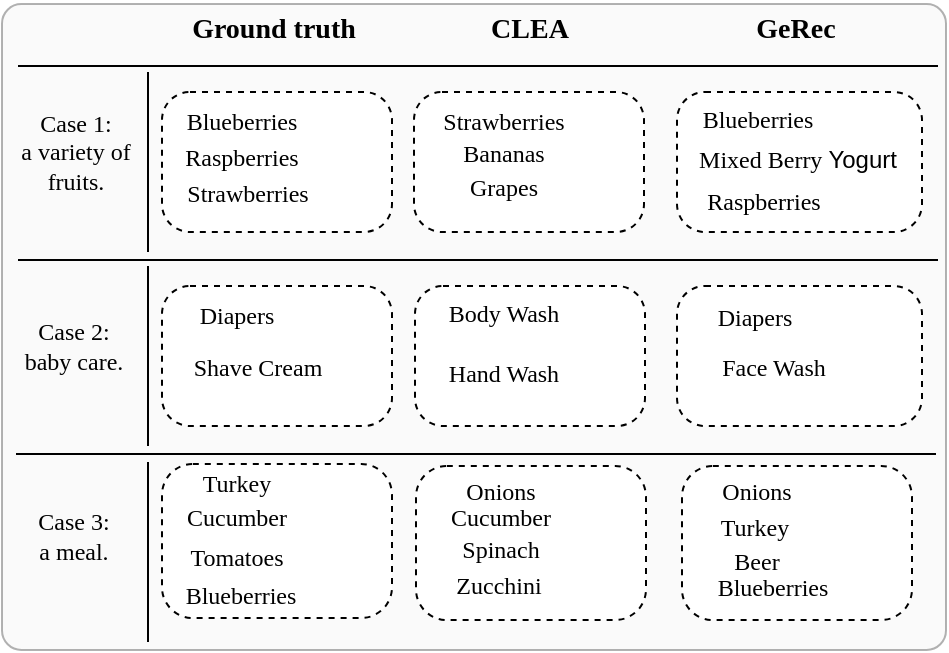<mxfile version="20.8.20" type="github">
  <diagram name="第 1 页" id="uoebSKNVaRH9ee-uVrY1">
    <mxGraphModel dx="1050" dy="493" grid="1" gridSize="10" guides="1" tooltips="1" connect="1" arrows="1" fold="1" page="1" pageScale="1" pageWidth="480" pageHeight="330" math="0" shadow="0">
      <root>
        <mxCell id="0" />
        <mxCell id="1" parent="0" />
        <mxCell id="llsBucWkbsvnYULdrbN6-1" value="" style="rounded=1;whiteSpace=wrap;html=1;arcSize=3;fillColor=#f5f5f5;strokeColor=#666666;opacity=50;fontColor=#333333;" parent="1" vertex="1">
          <mxGeometry x="3" y="3" width="472" height="323" as="geometry" />
        </mxCell>
        <mxCell id="llsBucWkbsvnYULdrbN6-23" value="&lt;font style=&quot;font-size: 14px;&quot; face=&quot;Comic Sans MS&quot;&gt;&lt;b&gt;Ground truth&lt;/b&gt;&lt;/font&gt;" style="text;strokeColor=none;align=center;fillColor=none;html=1;verticalAlign=middle;whiteSpace=wrap;rounded=0;" parent="1" vertex="1">
          <mxGeometry x="92" y="1" width="94" height="30" as="geometry" />
        </mxCell>
        <mxCell id="llsBucWkbsvnYULdrbN6-24" value="&lt;font style=&quot;font-size: 14px;&quot; face=&quot;Comic Sans MS&quot;&gt;&lt;b&gt;CLEA&lt;/b&gt;&lt;/font&gt;" style="text;strokeColor=none;align=center;fillColor=none;html=1;verticalAlign=middle;whiteSpace=wrap;rounded=0;" parent="1" vertex="1">
          <mxGeometry x="227" y="1" width="80" height="30" as="geometry" />
        </mxCell>
        <mxCell id="llsBucWkbsvnYULdrbN6-25" value="&lt;font style=&quot;font-size: 14px;&quot; face=&quot;Comic Sans MS&quot;&gt;&lt;b&gt;GeRec&lt;/b&gt;&lt;/font&gt;" style="text;strokeColor=none;align=center;fillColor=none;html=1;verticalAlign=middle;whiteSpace=wrap;rounded=0;" parent="1" vertex="1">
          <mxGeometry x="360" y="1" width="80" height="30" as="geometry" />
        </mxCell>
        <mxCell id="llsBucWkbsvnYULdrbN6-27" value="" style="endArrow=none;html=1;rounded=0;fontFamily=Comic Sans MS;" parent="1" edge="1">
          <mxGeometry width="50" height="50" relative="1" as="geometry">
            <mxPoint x="11" y="34" as="sourcePoint" />
            <mxPoint x="471" y="34" as="targetPoint" />
          </mxGeometry>
        </mxCell>
        <mxCell id="llsBucWkbsvnYULdrbN6-28" value="" style="endArrow=none;html=1;rounded=0;fontFamily=Comic Sans MS;" parent="1" edge="1">
          <mxGeometry width="50" height="50" relative="1" as="geometry">
            <mxPoint x="11" y="131" as="sourcePoint" />
            <mxPoint x="471" y="131" as="targetPoint" />
          </mxGeometry>
        </mxCell>
        <mxCell id="llsBucWkbsvnYULdrbN6-29" value="&lt;font face=&quot;Comic Sans MS&quot;&gt;Case 1:&lt;br&gt;a variety of&lt;br&gt;fruits.&lt;br&gt;&lt;/font&gt;" style="text;strokeColor=none;align=center;fillColor=none;html=1;verticalAlign=middle;whiteSpace=wrap;rounded=0;" parent="1" vertex="1">
          <mxGeometry x="6" y="44" width="68" height="66" as="geometry" />
        </mxCell>
        <mxCell id="llsBucWkbsvnYULdrbN6-31" value="" style="endArrow=none;html=1;rounded=0;fontFamily=Comic Sans MS;" parent="1" edge="1">
          <mxGeometry width="50" height="50" relative="1" as="geometry">
            <mxPoint x="10" y="228" as="sourcePoint" />
            <mxPoint x="470" y="228" as="targetPoint" />
          </mxGeometry>
        </mxCell>
        <mxCell id="Y1XCkqYvg7hs-93zsCJq-1" value="" style="rounded=1;whiteSpace=wrap;html=1;fontFamily=Comic Sans MS;fontSize=12;dashed=1;arcSize=20;" vertex="1" parent="1">
          <mxGeometry x="83" y="47" width="115" height="70" as="geometry" />
        </mxCell>
        <mxCell id="Y1XCkqYvg7hs-93zsCJq-2" value="" style="rounded=1;whiteSpace=wrap;html=1;fontFamily=Comic Sans MS;fontSize=12;dashed=1;arcSize=20;" vertex="1" parent="1">
          <mxGeometry x="83" y="144" width="115" height="70" as="geometry" />
        </mxCell>
        <mxCell id="Y1XCkqYvg7hs-93zsCJq-3" value="" style="rounded=1;whiteSpace=wrap;html=1;fontFamily=Comic Sans MS;fontSize=12;dashed=1;arcSize=20;" vertex="1" parent="1">
          <mxGeometry x="83" y="233" width="115" height="77" as="geometry" />
        </mxCell>
        <mxCell id="Y1XCkqYvg7hs-93zsCJq-4" value="" style="rounded=1;whiteSpace=wrap;html=1;fontFamily=Comic Sans MS;fontSize=12;dashed=1;arcSize=20;" vertex="1" parent="1">
          <mxGeometry x="209" y="47" width="115" height="70" as="geometry" />
        </mxCell>
        <mxCell id="Y1XCkqYvg7hs-93zsCJq-5" value="" style="rounded=1;whiteSpace=wrap;html=1;fontFamily=Comic Sans MS;fontSize=12;dashed=1;arcSize=20;" vertex="1" parent="1">
          <mxGeometry x="340.5" y="47" width="122.5" height="70" as="geometry" />
        </mxCell>
        <mxCell id="Y1XCkqYvg7hs-93zsCJq-6" value="" style="rounded=1;whiteSpace=wrap;html=1;fontFamily=Comic Sans MS;fontSize=12;dashed=1;arcSize=20;" vertex="1" parent="1">
          <mxGeometry x="209.5" y="144" width="115" height="70" as="geometry" />
        </mxCell>
        <mxCell id="Y1XCkqYvg7hs-93zsCJq-7" value="" style="rounded=1;whiteSpace=wrap;html=1;fontFamily=Comic Sans MS;fontSize=12;dashed=1;arcSize=20;" vertex="1" parent="1">
          <mxGeometry x="340.5" y="144" width="122.5" height="70" as="geometry" />
        </mxCell>
        <mxCell id="Y1XCkqYvg7hs-93zsCJq-10" value="&lt;font face=&quot;Comic Sans MS&quot;&gt;Blueberries&lt;/font&gt;" style="text;strokeColor=none;align=center;fillColor=none;html=1;verticalAlign=middle;whiteSpace=wrap;rounded=0;" vertex="1" parent="1">
          <mxGeometry x="83" y="47" width="80" height="30" as="geometry" />
        </mxCell>
        <mxCell id="Y1XCkqYvg7hs-93zsCJq-11" value="&lt;font face=&quot;Comic Sans MS&quot;&gt;Raspberries&lt;/font&gt;" style="text;strokeColor=none;align=center;fillColor=none;html=1;verticalAlign=middle;whiteSpace=wrap;rounded=0;" vertex="1" parent="1">
          <mxGeometry x="83" y="65" width="80" height="30" as="geometry" />
        </mxCell>
        <mxCell id="Y1XCkqYvg7hs-93zsCJq-12" value="&lt;font face=&quot;Comic Sans MS&quot;&gt;Strawberries&lt;/font&gt;" style="text;strokeColor=none;align=center;fillColor=none;html=1;verticalAlign=middle;whiteSpace=wrap;rounded=0;" vertex="1" parent="1">
          <mxGeometry x="86" y="83" width="80" height="30" as="geometry" />
        </mxCell>
        <mxCell id="Y1XCkqYvg7hs-93zsCJq-13" value="&lt;font face=&quot;Comic Sans MS&quot;&gt;Blueberries&lt;/font&gt;" style="text;strokeColor=none;align=center;fillColor=none;html=1;verticalAlign=middle;whiteSpace=wrap;rounded=0;" vertex="1" parent="1">
          <mxGeometry x="341" y="46" width="80" height="30" as="geometry" />
        </mxCell>
        <mxCell id="Y1XCkqYvg7hs-93zsCJq-14" value="&lt;font face=&quot;Comic Sans MS&quot;&gt;Strawberries&lt;/font&gt;" style="text;strokeColor=none;align=center;fillColor=none;html=1;verticalAlign=middle;whiteSpace=wrap;rounded=0;" vertex="1" parent="1">
          <mxGeometry x="214" y="47" width="80" height="30" as="geometry" />
        </mxCell>
        <mxCell id="Y1XCkqYvg7hs-93zsCJq-15" value="&lt;font face=&quot;Comic Sans MS&quot;&gt;Raspberries&lt;/font&gt;" style="text;strokeColor=none;align=center;fillColor=none;html=1;verticalAlign=middle;whiteSpace=wrap;rounded=0;" vertex="1" parent="1">
          <mxGeometry x="344" y="87" width="80" height="30" as="geometry" />
        </mxCell>
        <mxCell id="Y1XCkqYvg7hs-93zsCJq-16" value="&lt;font face=&quot;Comic Sans MS&quot;&gt;Bananas&lt;/font&gt;" style="text;strokeColor=none;align=center;fillColor=none;html=1;verticalAlign=middle;whiteSpace=wrap;rounded=0;" vertex="1" parent="1">
          <mxGeometry x="214" y="63" width="80" height="30" as="geometry" />
        </mxCell>
        <mxCell id="Y1XCkqYvg7hs-93zsCJq-17" value="&lt;font face=&quot;Comic Sans MS&quot;&gt;Grapes&lt;/font&gt;" style="text;strokeColor=none;align=center;fillColor=none;html=1;verticalAlign=middle;whiteSpace=wrap;rounded=0;" vertex="1" parent="1">
          <mxGeometry x="214" y="80" width="80" height="30" as="geometry" />
        </mxCell>
        <mxCell id="Y1XCkqYvg7hs-93zsCJq-18" value="&lt;font face=&quot;Comic Sans MS&quot;&gt;Mixed Berry&amp;nbsp;&lt;/font&gt;Yogurt" style="text;strokeColor=none;align=center;fillColor=none;html=1;verticalAlign=middle;whiteSpace=wrap;rounded=0;" vertex="1" parent="1">
          <mxGeometry x="332" y="66" width="138" height="30" as="geometry" />
        </mxCell>
        <mxCell id="Y1XCkqYvg7hs-93zsCJq-19" value="&lt;font face=&quot;Comic Sans MS&quot;&gt;Diapers&lt;/font&gt;" style="text;strokeColor=none;align=center;fillColor=none;html=1;verticalAlign=middle;whiteSpace=wrap;rounded=0;" vertex="1" parent="1">
          <mxGeometry x="89" y="144" width="63" height="30" as="geometry" />
        </mxCell>
        <mxCell id="Y1XCkqYvg7hs-93zsCJq-20" value="&lt;font face=&quot;Comic Sans MS&quot;&gt;Shave Cream&lt;/font&gt;" style="text;strokeColor=none;align=center;fillColor=none;html=1;verticalAlign=middle;whiteSpace=wrap;rounded=0;" vertex="1" parent="1">
          <mxGeometry x="90" y="170" width="82" height="30" as="geometry" />
        </mxCell>
        <mxCell id="Y1XCkqYvg7hs-93zsCJq-22" value="&lt;font face=&quot;Comic Sans MS&quot;&gt;Diapers&lt;/font&gt;" style="text;strokeColor=none;align=center;fillColor=none;html=1;verticalAlign=middle;whiteSpace=wrap;rounded=0;" vertex="1" parent="1">
          <mxGeometry x="348" y="145" width="63" height="30" as="geometry" />
        </mxCell>
        <mxCell id="Y1XCkqYvg7hs-93zsCJq-23" value="&lt;font face=&quot;Comic Sans MS&quot;&gt;Face Wash&lt;/font&gt;" style="text;strokeColor=none;align=center;fillColor=none;html=1;verticalAlign=middle;whiteSpace=wrap;rounded=0;" vertex="1" parent="1">
          <mxGeometry x="348" y="170" width="82" height="30" as="geometry" />
        </mxCell>
        <mxCell id="Y1XCkqYvg7hs-93zsCJq-24" value="&lt;font face=&quot;Comic Sans MS&quot;&gt;Body Wash&lt;/font&gt;" style="text;strokeColor=none;align=center;fillColor=none;html=1;verticalAlign=middle;whiteSpace=wrap;rounded=0;" vertex="1" parent="1">
          <mxGeometry x="213" y="143" width="82" height="30" as="geometry" />
        </mxCell>
        <mxCell id="Y1XCkqYvg7hs-93zsCJq-25" value="&lt;font face=&quot;Comic Sans MS&quot;&gt;Hand Wash&lt;/font&gt;" style="text;strokeColor=none;align=center;fillColor=none;html=1;verticalAlign=middle;whiteSpace=wrap;rounded=0;" vertex="1" parent="1">
          <mxGeometry x="213" y="173" width="82" height="30" as="geometry" />
        </mxCell>
        <mxCell id="Y1XCkqYvg7hs-93zsCJq-26" value="&lt;font face=&quot;Comic Sans MS&quot;&gt;Turkey&lt;/font&gt;" style="text;strokeColor=none;align=center;fillColor=none;html=1;verticalAlign=middle;whiteSpace=wrap;rounded=0;" vertex="1" parent="1">
          <mxGeometry x="89" y="228" width="63" height="30" as="geometry" />
        </mxCell>
        <mxCell id="Y1XCkqYvg7hs-93zsCJq-27" value="&lt;font face=&quot;Comic Sans MS&quot;&gt;Cucumber&lt;/font&gt;" style="text;strokeColor=none;align=center;fillColor=none;html=1;verticalAlign=middle;whiteSpace=wrap;rounded=0;" vertex="1" parent="1">
          <mxGeometry x="89" y="245" width="63" height="30" as="geometry" />
        </mxCell>
        <mxCell id="Y1XCkqYvg7hs-93zsCJq-28" value="&lt;font face=&quot;Comic Sans MS&quot;&gt;Tomatoes&lt;/font&gt;" style="text;strokeColor=none;align=center;fillColor=none;html=1;verticalAlign=middle;whiteSpace=wrap;rounded=0;" vertex="1" parent="1">
          <mxGeometry x="89" y="265" width="63" height="30" as="geometry" />
        </mxCell>
        <mxCell id="Y1XCkqYvg7hs-93zsCJq-29" value="&lt;font face=&quot;Comic Sans MS&quot;&gt;Blueberries&lt;/font&gt;" style="text;strokeColor=none;align=center;fillColor=none;html=1;verticalAlign=middle;whiteSpace=wrap;rounded=0;" vertex="1" parent="1">
          <mxGeometry x="91" y="284" width="63" height="30" as="geometry" />
        </mxCell>
        <mxCell id="Y1XCkqYvg7hs-93zsCJq-30" value="" style="rounded=1;whiteSpace=wrap;html=1;fontFamily=Comic Sans MS;fontSize=12;dashed=1;arcSize=20;" vertex="1" parent="1">
          <mxGeometry x="210" y="234" width="115" height="77" as="geometry" />
        </mxCell>
        <mxCell id="Y1XCkqYvg7hs-93zsCJq-31" value="" style="rounded=1;whiteSpace=wrap;html=1;fontFamily=Comic Sans MS;fontSize=12;dashed=1;arcSize=20;" vertex="1" parent="1">
          <mxGeometry x="343" y="234" width="115" height="77" as="geometry" />
        </mxCell>
        <mxCell id="Y1XCkqYvg7hs-93zsCJq-32" value="&lt;font face=&quot;Comic Sans MS&quot;&gt;Turkey&lt;/font&gt;" style="text;strokeColor=none;align=center;fillColor=none;html=1;verticalAlign=middle;whiteSpace=wrap;rounded=0;" vertex="1" parent="1">
          <mxGeometry x="348" y="250" width="63" height="30" as="geometry" />
        </mxCell>
        <mxCell id="Y1XCkqYvg7hs-93zsCJq-33" value="&lt;font face=&quot;Comic Sans MS&quot;&gt;Onions&lt;/font&gt;" style="text;strokeColor=none;align=center;fillColor=none;html=1;verticalAlign=middle;whiteSpace=wrap;rounded=0;" vertex="1" parent="1">
          <mxGeometry x="349" y="232" width="63" height="30" as="geometry" />
        </mxCell>
        <mxCell id="Y1XCkqYvg7hs-93zsCJq-34" value="&lt;font face=&quot;Comic Sans MS&quot;&gt;Onions&lt;/font&gt;" style="text;strokeColor=none;align=center;fillColor=none;html=1;verticalAlign=middle;whiteSpace=wrap;rounded=0;" vertex="1" parent="1">
          <mxGeometry x="221" y="232" width="63" height="30" as="geometry" />
        </mxCell>
        <mxCell id="Y1XCkqYvg7hs-93zsCJq-35" value="&lt;font face=&quot;Comic Sans MS&quot;&gt;Cucumber&lt;/font&gt;" style="text;strokeColor=none;align=center;fillColor=none;html=1;verticalAlign=middle;whiteSpace=wrap;rounded=0;" vertex="1" parent="1">
          <mxGeometry x="221" y="245" width="63" height="30" as="geometry" />
        </mxCell>
        <mxCell id="Y1XCkqYvg7hs-93zsCJq-36" value="&lt;font face=&quot;Comic Sans MS&quot;&gt;Spinach&lt;/font&gt;" style="text;strokeColor=none;align=center;fillColor=none;html=1;verticalAlign=middle;whiteSpace=wrap;rounded=0;" vertex="1" parent="1">
          <mxGeometry x="221" y="261" width="63" height="30" as="geometry" />
        </mxCell>
        <mxCell id="Y1XCkqYvg7hs-93zsCJq-37" value="&lt;font face=&quot;Comic Sans MS&quot;&gt;Zucchini&lt;/font&gt;" style="text;strokeColor=none;align=center;fillColor=none;html=1;verticalAlign=middle;whiteSpace=wrap;rounded=0;" vertex="1" parent="1">
          <mxGeometry x="220" y="279" width="63" height="30" as="geometry" />
        </mxCell>
        <mxCell id="Y1XCkqYvg7hs-93zsCJq-38" value="&lt;font face=&quot;Comic Sans MS&quot;&gt;Beer&lt;/font&gt;" style="text;strokeColor=none;align=center;fillColor=none;html=1;verticalAlign=middle;whiteSpace=wrap;rounded=0;" vertex="1" parent="1">
          <mxGeometry x="349" y="267" width="63" height="30" as="geometry" />
        </mxCell>
        <mxCell id="Y1XCkqYvg7hs-93zsCJq-39" value="&lt;font face=&quot;Comic Sans MS&quot;&gt;Blueberries&lt;/font&gt;" style="text;strokeColor=none;align=center;fillColor=none;html=1;verticalAlign=middle;whiteSpace=wrap;rounded=0;" vertex="1" parent="1">
          <mxGeometry x="357" y="280" width="63" height="30" as="geometry" />
        </mxCell>
        <mxCell id="Y1XCkqYvg7hs-93zsCJq-40" value="&lt;font face=&quot;Comic Sans MS&quot;&gt;Case 2:&lt;br&gt;baby care.&lt;br&gt;&lt;/font&gt;" style="text;strokeColor=none;align=center;fillColor=none;html=1;verticalAlign=middle;whiteSpace=wrap;rounded=0;" vertex="1" parent="1">
          <mxGeometry x="5" y="159" width="68" height="30" as="geometry" />
        </mxCell>
        <mxCell id="Y1XCkqYvg7hs-93zsCJq-41" value="&lt;font face=&quot;Comic Sans MS&quot;&gt;Case 3:&lt;br&gt;a meal.&lt;br&gt;&lt;/font&gt;" style="text;strokeColor=none;align=center;fillColor=none;html=1;verticalAlign=middle;whiteSpace=wrap;rounded=0;" vertex="1" parent="1">
          <mxGeometry x="15" y="254" width="48" height="30" as="geometry" />
        </mxCell>
        <mxCell id="Y1XCkqYvg7hs-93zsCJq-42" value="" style="endArrow=none;html=1;rounded=0;fontFamily=Comic Sans MS;" edge="1" parent="1">
          <mxGeometry width="50" height="50" relative="1" as="geometry">
            <mxPoint x="76" y="37" as="sourcePoint" />
            <mxPoint x="76" y="127" as="targetPoint" />
          </mxGeometry>
        </mxCell>
        <mxCell id="Y1XCkqYvg7hs-93zsCJq-43" value="" style="endArrow=none;html=1;rounded=0;fontFamily=Comic Sans MS;" edge="1" parent="1">
          <mxGeometry width="50" height="50" relative="1" as="geometry">
            <mxPoint x="76" y="134" as="sourcePoint" />
            <mxPoint x="76" y="224" as="targetPoint" />
          </mxGeometry>
        </mxCell>
        <mxCell id="Y1XCkqYvg7hs-93zsCJq-44" value="" style="endArrow=none;html=1;rounded=0;fontFamily=Comic Sans MS;" edge="1" parent="1">
          <mxGeometry width="50" height="50" relative="1" as="geometry">
            <mxPoint x="76" y="232" as="sourcePoint" />
            <mxPoint x="76" y="322" as="targetPoint" />
          </mxGeometry>
        </mxCell>
      </root>
    </mxGraphModel>
  </diagram>
</mxfile>
